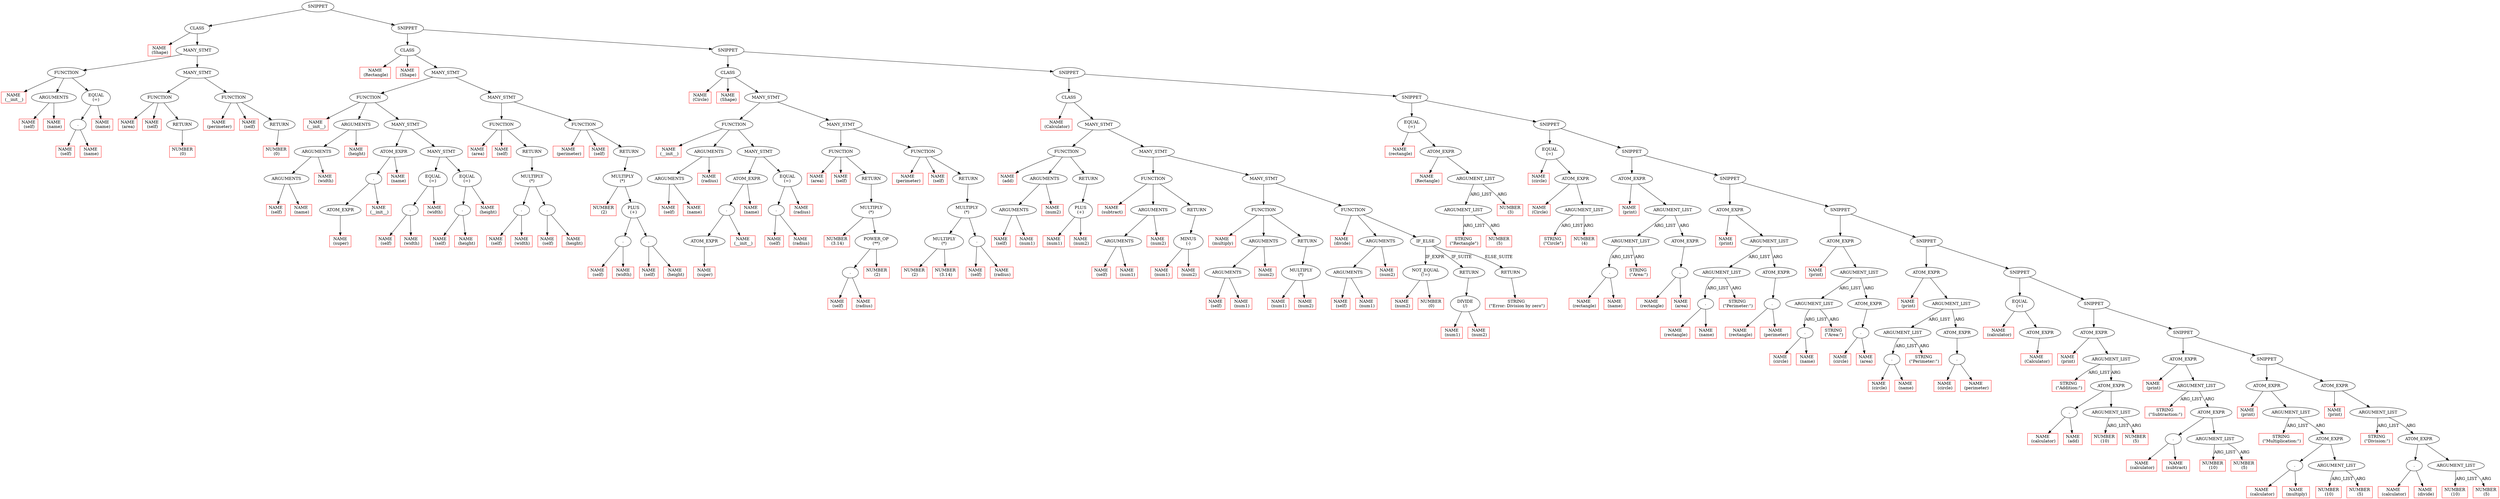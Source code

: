 digraph ASTVisual {
 ordering = out ;
10 [ label="NAME
 (self)", color = "red", shape="box"]
20 [ label="NAME
 (name)", color = "red", shape="box"]
30 [ label="ARGUMENTS"]
40 [ label="NAME
 (self)", color = "red", shape="box"]
50 [ label="."]
60 [ label="NAME
 (name)", color = "red", shape="box"]
70 [ label="NAME
 (name)", color = "red", shape="box"]
80 [ label="EQUAL
(=)"]
90 [ label="FUNCTION"]
100 [ label="NAME
 (__init__)", color = "red", shape="box"]
110 [ label="NAME
 (self)", color = "red", shape="box"]
120 [ label="NUMBER
 (0)", color = "red", shape="box"]
130 [ label="RETURN"]
140 [ label="FUNCTION"]
150 [ label="NAME
 (area)", color = "red", shape="box"]
160 [ label="NAME
 (self)", color = "red", shape="box"]
170 [ label="NUMBER
 (0)", color = "red", shape="box"]
180 [ label="RETURN"]
190 [ label="FUNCTION"]
200 [ label="NAME
 (perimeter)", color = "red", shape="box"]
210 [ label="MANY_STMT"]
220 [ label="MANY_STMT"]
230 [ label="CLASS"]
240 [ label="NAME
 (Shape)", color = "red", shape="box"]
250 [ label="NAME
 (Shape)", color = "red", shape="box"]
260 [ label="NAME
 (self)", color = "red", shape="box"]
270 [ label="NAME
 (name)", color = "red", shape="box"]
280 [ label="ARGUMENTS"]
290 [ label="NAME
 (width)", color = "red", shape="box"]
300 [ label="ARGUMENTS"]
310 [ label="NAME
 (height)", color = "red", shape="box"]
320 [ label="ARGUMENTS"]
330 [ label="NAME
 (super)", color = "red", shape="box"]
350 [ label="ATOM_EXPR"]
360 [ label="."]
370 [ label="NAME
 (__init__)", color = "red", shape="box"]
380 [ label="NAME
 (name)", color = "red", shape="box"]
390 [ label="ATOM_EXPR"]
400 [ label="NAME
 (self)", color = "red", shape="box"]
410 [ label="."]
420 [ label="NAME
 (width)", color = "red", shape="box"]
430 [ label="NAME
 (width)", color = "red", shape="box"]
440 [ label="EQUAL
(=)"]
450 [ label="NAME
 (self)", color = "red", shape="box"]
460 [ label="."]
470 [ label="NAME
 (height)", color = "red", shape="box"]
480 [ label="NAME
 (height)", color = "red", shape="box"]
490 [ label="EQUAL
(=)"]
500 [ label="MANY_STMT"]
510 [ label="MANY_STMT"]
520 [ label="FUNCTION"]
530 [ label="NAME
 (__init__)", color = "red", shape="box"]
540 [ label="NAME
 (self)", color = "red", shape="box"]
550 [ label="NAME
 (self)", color = "red", shape="box"]
560 [ label="."]
570 [ label="NAME
 (width)", color = "red", shape="box"]
580 [ label="MULTIPLY
(*)"]
590 [ label="NAME
 (self)", color = "red", shape="box"]
600 [ label="."]
610 [ label="NAME
 (height)", color = "red", shape="box"]
620 [ label="RETURN"]
630 [ label="FUNCTION"]
640 [ label="NAME
 (area)", color = "red", shape="box"]
650 [ label="NAME
 (self)", color = "red", shape="box"]
660 [ label="NUMBER
 (2)", color = "red", shape="box"]
670 [ label="MULTIPLY
(*)"]
680 [ label="NAME
 (self)", color = "red", shape="box"]
690 [ label="."]
700 [ label="NAME
 (width)", color = "red", shape="box"]
710 [ label="NAME
 (self)", color = "red", shape="box"]
720 [ label="."]
730 [ label="NAME
 (height)", color = "red", shape="box"]
740 [ label="PLUS
(+)"]
750 [ label="RETURN"]
760 [ label="FUNCTION"]
770 [ label="NAME
 (perimeter)", color = "red", shape="box"]
780 [ label="MANY_STMT"]
790 [ label="MANY_STMT"]
800 [ label="CLASS"]
810 [ label="NAME
 (Rectangle)", color = "red", shape="box"]
820 [ label="NAME
 (Shape)", color = "red", shape="box"]
830 [ label="NAME
 (self)", color = "red", shape="box"]
840 [ label="NAME
 (name)", color = "red", shape="box"]
850 [ label="ARGUMENTS"]
860 [ label="NAME
 (radius)", color = "red", shape="box"]
870 [ label="ARGUMENTS"]
880 [ label="NAME
 (super)", color = "red", shape="box"]
900 [ label="ATOM_EXPR"]
910 [ label="."]
920 [ label="NAME
 (__init__)", color = "red", shape="box"]
930 [ label="NAME
 (name)", color = "red", shape="box"]
940 [ label="ATOM_EXPR"]
950 [ label="NAME
 (self)", color = "red", shape="box"]
960 [ label="."]
970 [ label="NAME
 (radius)", color = "red", shape="box"]
980 [ label="NAME
 (radius)", color = "red", shape="box"]
990 [ label="EQUAL
(=)"]
1000 [ label="MANY_STMT"]
1010 [ label="FUNCTION"]
1020 [ label="NAME
 (__init__)", color = "red", shape="box"]
1030 [ label="NAME
 (self)", color = "red", shape="box"]
1040 [ label="NUMBER
 (3.14)", color = "red", shape="box"]
1050 [ label="MULTIPLY
(*)"]
1060 [ label="NAME
 (self)", color = "red", shape="box"]
1070 [ label="."]
1080 [ label="NAME
 (radius)", color = "red", shape="box"]
1090 [ label="NUMBER
 (2)", color = "red", shape="box"]
1100 [ label="POWER_OP
(**)"]
1110 [ label="RETURN"]
1120 [ label="FUNCTION"]
1130 [ label="NAME
 (area)", color = "red", shape="box"]
1140 [ label="NAME
 (self)", color = "red", shape="box"]
1150 [ label="NUMBER
 (2)", color = "red", shape="box"]
1160 [ label="MULTIPLY
(*)"]
1170 [ label="NUMBER
 (3.14)", color = "red", shape="box"]
1180 [ label="MULTIPLY
(*)"]
1190 [ label="NAME
 (self)", color = "red", shape="box"]
1200 [ label="."]
1210 [ label="NAME
 (radius)", color = "red", shape="box"]
1220 [ label="RETURN"]
1230 [ label="FUNCTION"]
1240 [ label="NAME
 (perimeter)", color = "red", shape="box"]
1250 [ label="MANY_STMT"]
1260 [ label="MANY_STMT"]
1270 [ label="CLASS"]
1280 [ label="NAME
 (Circle)", color = "red", shape="box"]
1290 [ label="NAME
 (self)", color = "red", shape="box"]
1300 [ label="NAME
 (num1)", color = "red", shape="box"]
1310 [ label="ARGUMENTS"]
1320 [ label="NAME
 (num2)", color = "red", shape="box"]
1330 [ label="ARGUMENTS"]
1340 [ label="NAME
 (num1)", color = "red", shape="box"]
1350 [ label="NAME
 (num2)", color = "red", shape="box"]
1360 [ label="PLUS
(+)"]
1370 [ label="RETURN"]
1380 [ label="FUNCTION"]
1390 [ label="NAME
 (add)", color = "red", shape="box"]
1400 [ label="NAME
 (self)", color = "red", shape="box"]
1410 [ label="NAME
 (num1)", color = "red", shape="box"]
1420 [ label="ARGUMENTS"]
1430 [ label="NAME
 (num2)", color = "red", shape="box"]
1440 [ label="ARGUMENTS"]
1450 [ label="NAME
 (num1)", color = "red", shape="box"]
1460 [ label="NAME
 (num2)", color = "red", shape="box"]
1470 [ label="MINUS
(-)"]
1480 [ label="RETURN"]
1490 [ label="FUNCTION"]
1500 [ label="NAME
 (subtract)", color = "red", shape="box"]
1510 [ label="NAME
 (self)", color = "red", shape="box"]
1520 [ label="NAME
 (num1)", color = "red", shape="box"]
1530 [ label="ARGUMENTS"]
1540 [ label="NAME
 (num2)", color = "red", shape="box"]
1550 [ label="ARGUMENTS"]
1560 [ label="NAME
 (num1)", color = "red", shape="box"]
1570 [ label="MULTIPLY
(*)"]
1580 [ label="NAME
 (num2)", color = "red", shape="box"]
1590 [ label="RETURN"]
1600 [ label="FUNCTION"]
1610 [ label="NAME
 (multiply)", color = "red", shape="box"]
1620 [ label="NAME
 (self)", color = "red", shape="box"]
1630 [ label="NAME
 (num1)", color = "red", shape="box"]
1640 [ label="ARGUMENTS"]
1650 [ label="NAME
 (num2)", color = "red", shape="box"]
1660 [ label="ARGUMENTS"]
1670 [ label="NAME
 (num2)", color = "red", shape="box"]
1680 [ label="NOT_EQUAL
(!=)"]
1690 [ label="NUMBER
 (0)", color = "red", shape="box"]
1700 [ label="NAME
 (num1)", color = "red", shape="box"]
1710 [ label="DIVIDE
(/)"]
1720 [ label="NAME
 (num2)", color = "red", shape="box"]
1730 [ label="RETURN"]
1740 [ label="STRING
 (\"Error: Division by zero\")", color = "red", shape="box"]
1750 [ label="RETURN"]
1760 [ label="IF_ELSE"]
1770 [ label="FUNCTION"]
1780 [ label="NAME
 (divide)", color = "red", shape="box"]
1790 [ label="MANY_STMT"]
1800 [ label="MANY_STMT"]
1810 [ label="MANY_STMT"]
1820 [ label="CLASS"]
1830 [ label="NAME
 (Calculator)", color = "red", shape="box"]
1840 [ label="NAME
 (rectangle)", color = "red", shape="box"]
1850 [ label="NAME
 (Rectangle)", color = "red", shape="box"]
1860 [ label="STRING
 (\"Rectangle\")", color = "red", shape="box"]
1870 [ label="NUMBER
 (5)", color = "red", shape="box"]
1880 [ label="ARGUMENT_LIST"]
1890 [ label="NUMBER
 (3)", color = "red", shape="box"]
1900 [ label="ARGUMENT_LIST"]
1910 [ label="ATOM_EXPR"]
1920 [ label="EQUAL
(=)"]
1930 [ label="NAME
 (circle)", color = "red", shape="box"]
1940 [ label="NAME
 (Circle)", color = "red", shape="box"]
1950 [ label="STRING
 (\"Circle\")", color = "red", shape="box"]
1960 [ label="NUMBER
 (4)", color = "red", shape="box"]
1970 [ label="ARGUMENT_LIST"]
1980 [ label="ATOM_EXPR"]
1990 [ label="EQUAL
(=)"]
2000 [ label="NAME
 (print)", color = "red", shape="box"]
2010 [ label="NAME
 (rectangle)", color = "red", shape="box"]
2020 [ label="."]
2030 [ label="NAME
 (name)", color = "red", shape="box"]
2040 [ label="STRING
 (\"Area:\")", color = "red", shape="box"]
2050 [ label="ARGUMENT_LIST"]
2060 [ label="NAME
 (rectangle)", color = "red", shape="box"]
2070 [ label="."]
2080 [ label="NAME
 (area)", color = "red", shape="box"]
2100 [ label="ATOM_EXPR"]
2110 [ label="ARGUMENT_LIST"]
2120 [ label="ATOM_EXPR"]
2130 [ label="NAME
 (print)", color = "red", shape="box"]
2140 [ label="NAME
 (rectangle)", color = "red", shape="box"]
2150 [ label="."]
2160 [ label="NAME
 (name)", color = "red", shape="box"]
2170 [ label="STRING
 (\"Perimeter:\")", color = "red", shape="box"]
2180 [ label="ARGUMENT_LIST"]
2190 [ label="NAME
 (rectangle)", color = "red", shape="box"]
2200 [ label="."]
2210 [ label="NAME
 (perimeter)", color = "red", shape="box"]
2230 [ label="ATOM_EXPR"]
2240 [ label="ARGUMENT_LIST"]
2250 [ label="ATOM_EXPR"]
2260 [ label="NAME
 (print)", color = "red", shape="box"]
2270 [ label="NAME
 (circle)", color = "red", shape="box"]
2280 [ label="."]
2290 [ label="NAME
 (name)", color = "red", shape="box"]
2300 [ label="STRING
 (\"Area:\")", color = "red", shape="box"]
2310 [ label="ARGUMENT_LIST"]
2320 [ label="NAME
 (circle)", color = "red", shape="box"]
2330 [ label="."]
2340 [ label="NAME
 (area)", color = "red", shape="box"]
2360 [ label="ATOM_EXPR"]
2370 [ label="ARGUMENT_LIST"]
2380 [ label="ATOM_EXPR"]
2390 [ label="NAME
 (print)", color = "red", shape="box"]
2400 [ label="NAME
 (circle)", color = "red", shape="box"]
2410 [ label="."]
2420 [ label="NAME
 (name)", color = "red", shape="box"]
2430 [ label="STRING
 (\"Perimeter:\")", color = "red", shape="box"]
2440 [ label="ARGUMENT_LIST"]
2450 [ label="NAME
 (circle)", color = "red", shape="box"]
2460 [ label="."]
2470 [ label="NAME
 (perimeter)", color = "red", shape="box"]
2490 [ label="ATOM_EXPR"]
2500 [ label="ARGUMENT_LIST"]
2510 [ label="ATOM_EXPR"]
2520 [ label="NAME
 (calculator)", color = "red", shape="box"]
2530 [ label="NAME
 (Calculator)", color = "red", shape="box"]
2550 [ label="ATOM_EXPR"]
2560 [ label="EQUAL
(=)"]
2570 [ label="NAME
 (print)", color = "red", shape="box"]
2580 [ label="STRING
 (\"Addition:\")", color = "red", shape="box"]
2590 [ label="NAME
 (calculator)", color = "red", shape="box"]
2600 [ label="."]
2610 [ label="NAME
 (add)", color = "red", shape="box"]
2620 [ label="NUMBER
 (10)", color = "red", shape="box"]
2630 [ label="NUMBER
 (5)", color = "red", shape="box"]
2640 [ label="ARGUMENT_LIST"]
2650 [ label="ATOM_EXPR"]
2660 [ label="ARGUMENT_LIST"]
2670 [ label="ATOM_EXPR"]
2680 [ label="NAME
 (print)", color = "red", shape="box"]
2690 [ label="STRING
 (\"Subtraction:\")", color = "red", shape="box"]
2700 [ label="NAME
 (calculator)", color = "red", shape="box"]
2710 [ label="."]
2720 [ label="NAME
 (subtract)", color = "red", shape="box"]
2730 [ label="NUMBER
 (10)", color = "red", shape="box"]
2740 [ label="NUMBER
 (5)", color = "red", shape="box"]
2750 [ label="ARGUMENT_LIST"]
2760 [ label="ATOM_EXPR"]
2770 [ label="ARGUMENT_LIST"]
2780 [ label="ATOM_EXPR"]
2790 [ label="NAME
 (print)", color = "red", shape="box"]
2800 [ label="STRING
 (\"Multiplication:\")", color = "red", shape="box"]
2810 [ label="NAME
 (calculator)", color = "red", shape="box"]
2820 [ label="."]
2830 [ label="NAME
 (multiply)", color = "red", shape="box"]
2840 [ label="NUMBER
 (10)", color = "red", shape="box"]
2850 [ label="NUMBER
 (5)", color = "red", shape="box"]
2860 [ label="ARGUMENT_LIST"]
2870 [ label="ATOM_EXPR"]
2880 [ label="ARGUMENT_LIST"]
2890 [ label="ATOM_EXPR"]
2900 [ label="NAME
 (print)", color = "red", shape="box"]
2910 [ label="STRING
 (\"Division:\")", color = "red", shape="box"]
2920 [ label="NAME
 (calculator)", color = "red", shape="box"]
2930 [ label="."]
2940 [ label="NAME
 (divide)", color = "red", shape="box"]
2950 [ label="NUMBER
 (10)", color = "red", shape="box"]
2960 [ label="NUMBER
 (5)", color = "red", shape="box"]
2970 [ label="ARGUMENT_LIST"]
2980 [ label="ATOM_EXPR"]
2990 [ label="ARGUMENT_LIST"]
3000 [ label="ATOM_EXPR"]
3010 [ label="SNIPPET"]
3020 [ label="SNIPPET"]
3030 [ label="SNIPPET"]
3040 [ label="SNIPPET"]
3050 [ label="SNIPPET"]
3060 [ label="SNIPPET"]
3070 [ label="SNIPPET"]
3080 [ label="SNIPPET"]
3090 [ label="SNIPPET"]
3100 [ label="SNIPPET"]
3110 [ label="SNIPPET"]
3120 [ label="SNIPPET"]
3130 [ label="SNIPPET"]
3140 [ label="SNIPPET"]
30 -> 10[ label=""]
30 -> 20[ label=""]
50 -> 40[ label=""]
50 -> 60[ label=""]
80 -> 50[ label=""]
80 -> 70[ label=""]
90 -> 100[ label=""]
90 -> 30[ label=""]
90 -> 80[ label=""]
130 -> 120[ label=""]
140 -> 150[ label=""]
140 -> 110[ label=""]
140 -> 130[ label=""]
180 -> 170[ label=""]
190 -> 200[ label=""]
190 -> 160[ label=""]
190 -> 180[ label=""]
210 -> 140[ label=""]
210 -> 190[ label=""]
220 -> 90[ label=""]
220 -> 210[ label=""]
230 -> 240[ label=""]
230 -> 220[ label=""]
280 -> 260[ label=""]
280 -> 270[ label=""]
300 -> 280[ label=""]
300 -> 290[ label=""]
320 -> 300[ label=""]
320 -> 310[ label=""]
350 -> 330[ label=""]
360 -> 350[ label=""]
360 -> 370[ label=""]
390 -> 360[ label=""]
390 -> 380[ label=""]
410 -> 400[ label=""]
410 -> 420[ label=""]
440 -> 410[ label=""]
440 -> 430[ label=""]
460 -> 450[ label=""]
460 -> 470[ label=""]
490 -> 460[ label=""]
490 -> 480[ label=""]
500 -> 440[ label=""]
500 -> 490[ label=""]
510 -> 390[ label=""]
510 -> 500[ label=""]
520 -> 530[ label=""]
520 -> 320[ label=""]
520 -> 510[ label=""]
560 -> 550[ label=""]
560 -> 570[ label=""]
600 -> 590[ label=""]
600 -> 610[ label=""]
580 -> 560[ label=""]
580 -> 600[ label=""]
620 -> 580[ label=""]
630 -> 640[ label=""]
630 -> 540[ label=""]
630 -> 620[ label=""]
690 -> 680[ label=""]
690 -> 700[ label=""]
720 -> 710[ label=""]
720 -> 730[ label=""]
740 -> 690[ label=""]
740 -> 720[ label=""]
670 -> 660[ label=""]
670 -> 740[ label=""]
750 -> 670[ label=""]
760 -> 770[ label=""]
760 -> 650[ label=""]
760 -> 750[ label=""]
780 -> 630[ label=""]
780 -> 760[ label=""]
790 -> 520[ label=""]
790 -> 780[ label=""]
800 -> 810[ label=""]
800 -> 250[ label=""]
800 -> 790[ label=""]
850 -> 830[ label=""]
850 -> 840[ label=""]
870 -> 850[ label=""]
870 -> 860[ label=""]
900 -> 880[ label=""]
910 -> 900[ label=""]
910 -> 920[ label=""]
940 -> 910[ label=""]
940 -> 930[ label=""]
960 -> 950[ label=""]
960 -> 970[ label=""]
990 -> 960[ label=""]
990 -> 980[ label=""]
1000 -> 940[ label=""]
1000 -> 990[ label=""]
1010 -> 1020[ label=""]
1010 -> 870[ label=""]
1010 -> 1000[ label=""]
1070 -> 1060[ label=""]
1070 -> 1080[ label=""]
1100 -> 1070[ label=""]
1100 -> 1090[ label=""]
1050 -> 1040[ label=""]
1050 -> 1100[ label=""]
1110 -> 1050[ label=""]
1120 -> 1130[ label=""]
1120 -> 1030[ label=""]
1120 -> 1110[ label=""]
1160 -> 1150[ label=""]
1160 -> 1170[ label=""]
1200 -> 1190[ label=""]
1200 -> 1210[ label=""]
1180 -> 1160[ label=""]
1180 -> 1200[ label=""]
1220 -> 1180[ label=""]
1230 -> 1240[ label=""]
1230 -> 1140[ label=""]
1230 -> 1220[ label=""]
1250 -> 1120[ label=""]
1250 -> 1230[ label=""]
1260 -> 1010[ label=""]
1260 -> 1250[ label=""]
1270 -> 1280[ label=""]
1270 -> 820[ label=""]
1270 -> 1260[ label=""]
1310 -> 1290[ label=""]
1310 -> 1300[ label=""]
1330 -> 1310[ label=""]
1330 -> 1320[ label=""]
1360 -> 1340[ label=""]
1360 -> 1350[ label=""]
1370 -> 1360[ label=""]
1380 -> 1390[ label=""]
1380 -> 1330[ label=""]
1380 -> 1370[ label=""]
1420 -> 1400[ label=""]
1420 -> 1410[ label=""]
1440 -> 1420[ label=""]
1440 -> 1430[ label=""]
1470 -> 1450[ label=""]
1470 -> 1460[ label=""]
1480 -> 1470[ label=""]
1490 -> 1500[ label=""]
1490 -> 1440[ label=""]
1490 -> 1480[ label=""]
1530 -> 1510[ label=""]
1530 -> 1520[ label=""]
1550 -> 1530[ label=""]
1550 -> 1540[ label=""]
1570 -> 1560[ label=""]
1570 -> 1580[ label=""]
1590 -> 1570[ label=""]
1600 -> 1610[ label=""]
1600 -> 1550[ label=""]
1600 -> 1590[ label=""]
1640 -> 1620[ label=""]
1640 -> 1630[ label=""]
1660 -> 1640[ label=""]
1660 -> 1650[ label=""]
1680 -> 1670[ label=""]
1680 -> 1690[ label=""]
1710 -> 1700[ label=""]
1710 -> 1720[ label=""]
1730 -> 1710[ label=""]
1750 -> 1740[ label=""]
1760 -> 1680[ label="IF_EXPR"]
1760 -> 1730[ label="IF_SUITE"]
1760 -> 1750[ label="ELSE_SUITE"]
1770 -> 1780[ label=""]
1770 -> 1660[ label=""]
1770 -> 1760[ label=""]
1790 -> 1600[ label=""]
1790 -> 1770[ label=""]
1800 -> 1490[ label=""]
1800 -> 1790[ label=""]
1810 -> 1380[ label=""]
1810 -> 1800[ label=""]
1820 -> 1830[ label=""]
1820 -> 1810[ label=""]
1880 -> 1860[ label="ARG_LIST"]
1880 -> 1870[ label="ARG"]
1900 -> 1880[ label="ARG_LIST"]
1900 -> 1890[ label="ARG"]
1910 -> 1850[ label=""]
1910 -> 1900[ label=""]
1920 -> 1840[ label=""]
1920 -> 1910[ label=""]
1970 -> 1950[ label="ARG_LIST"]
1970 -> 1960[ label="ARG"]
1980 -> 1940[ label=""]
1980 -> 1970[ label=""]
1990 -> 1930[ label=""]
1990 -> 1980[ label=""]
2020 -> 2010[ label=""]
2020 -> 2030[ label=""]
2050 -> 2020[ label="ARG_LIST"]
2050 -> 2040[ label="ARG"]
2070 -> 2060[ label=""]
2070 -> 2080[ label=""]
2100 -> 2070[ label=""]
2110 -> 2050[ label="ARG_LIST"]
2110 -> 2100[ label="ARG"]
2120 -> 2000[ label=""]
2120 -> 2110[ label=""]
2150 -> 2140[ label=""]
2150 -> 2160[ label=""]
2180 -> 2150[ label="ARG_LIST"]
2180 -> 2170[ label="ARG"]
2200 -> 2190[ label=""]
2200 -> 2210[ label=""]
2230 -> 2200[ label=""]
2240 -> 2180[ label="ARG_LIST"]
2240 -> 2230[ label="ARG"]
2250 -> 2130[ label=""]
2250 -> 2240[ label=""]
2280 -> 2270[ label=""]
2280 -> 2290[ label=""]
2310 -> 2280[ label="ARG_LIST"]
2310 -> 2300[ label="ARG"]
2330 -> 2320[ label=""]
2330 -> 2340[ label=""]
2360 -> 2330[ label=""]
2370 -> 2310[ label="ARG_LIST"]
2370 -> 2360[ label="ARG"]
2380 -> 2260[ label=""]
2380 -> 2370[ label=""]
2410 -> 2400[ label=""]
2410 -> 2420[ label=""]
2440 -> 2410[ label="ARG_LIST"]
2440 -> 2430[ label="ARG"]
2460 -> 2450[ label=""]
2460 -> 2470[ label=""]
2490 -> 2460[ label=""]
2500 -> 2440[ label="ARG_LIST"]
2500 -> 2490[ label="ARG"]
2510 -> 2390[ label=""]
2510 -> 2500[ label=""]
2550 -> 2530[ label=""]
2560 -> 2520[ label=""]
2560 -> 2550[ label=""]
2600 -> 2590[ label=""]
2600 -> 2610[ label=""]
2640 -> 2620[ label="ARG_LIST"]
2640 -> 2630[ label="ARG"]
2650 -> 2600[ label=""]
2650 -> 2640[ label=""]
2660 -> 2580[ label="ARG_LIST"]
2660 -> 2650[ label="ARG"]
2670 -> 2570[ label=""]
2670 -> 2660[ label=""]
2710 -> 2700[ label=""]
2710 -> 2720[ label=""]
2750 -> 2730[ label="ARG_LIST"]
2750 -> 2740[ label="ARG"]
2760 -> 2710[ label=""]
2760 -> 2750[ label=""]
2770 -> 2690[ label="ARG_LIST"]
2770 -> 2760[ label="ARG"]
2780 -> 2680[ label=""]
2780 -> 2770[ label=""]
2820 -> 2810[ label=""]
2820 -> 2830[ label=""]
2860 -> 2840[ label="ARG_LIST"]
2860 -> 2850[ label="ARG"]
2870 -> 2820[ label=""]
2870 -> 2860[ label=""]
2880 -> 2800[ label="ARG_LIST"]
2880 -> 2870[ label="ARG"]
2890 -> 2790[ label=""]
2890 -> 2880[ label=""]
2930 -> 2920[ label=""]
2930 -> 2940[ label=""]
2970 -> 2950[ label="ARG_LIST"]
2970 -> 2960[ label="ARG"]
2980 -> 2930[ label=""]
2980 -> 2970[ label=""]
2990 -> 2910[ label="ARG_LIST"]
2990 -> 2980[ label="ARG"]
3000 -> 2900[ label=""]
3000 -> 2990[ label=""]
3010 -> 2890[ label=""]
3010 -> 3000[ label=""]
3020 -> 2780[ label=""]
3020 -> 3010[ label=""]
3030 -> 2670[ label=""]
3030 -> 3020[ label=""]
3040 -> 2560[ label=""]
3040 -> 3030[ label=""]
3050 -> 2510[ label=""]
3050 -> 3040[ label=""]
3060 -> 2380[ label=""]
3060 -> 3050[ label=""]
3070 -> 2250[ label=""]
3070 -> 3060[ label=""]
3080 -> 2120[ label=""]
3080 -> 3070[ label=""]
3090 -> 1990[ label=""]
3090 -> 3080[ label=""]
3100 -> 1920[ label=""]
3100 -> 3090[ label=""]
3110 -> 1820[ label=""]
3110 -> 3100[ label=""]
3120 -> 1270[ label=""]
3120 -> 3110[ label=""]
3130 -> 800[ label=""]
3130 -> 3120[ label=""]
3140 -> 230[ label=""]
3140 -> 3130[ label=""]
  }
